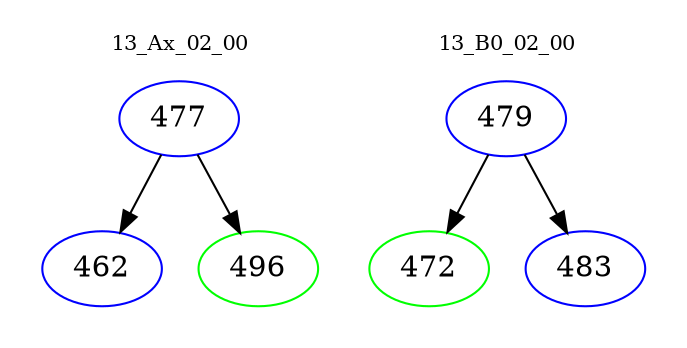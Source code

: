 digraph{
subgraph cluster_0 {
color = white
label = "13_Ax_02_00";
fontsize=10;
T0_477 [label="477", color="blue"]
T0_477 -> T0_462 [color="black"]
T0_462 [label="462", color="blue"]
T0_477 -> T0_496 [color="black"]
T0_496 [label="496", color="green"]
}
subgraph cluster_1 {
color = white
label = "13_B0_02_00";
fontsize=10;
T1_479 [label="479", color="blue"]
T1_479 -> T1_472 [color="black"]
T1_472 [label="472", color="green"]
T1_479 -> T1_483 [color="black"]
T1_483 [label="483", color="blue"]
}
}
